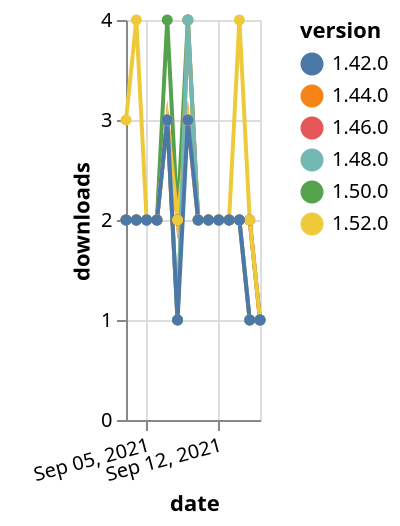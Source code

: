 {"$schema": "https://vega.github.io/schema/vega-lite/v5.json", "description": "A simple bar chart with embedded data.", "data": {"values": [{"date": "2021-09-03", "total": 703, "delta": 2, "version": "1.50.0"}, {"date": "2021-09-04", "total": 705, "delta": 2, "version": "1.50.0"}, {"date": "2021-09-05", "total": 707, "delta": 2, "version": "1.50.0"}, {"date": "2021-09-06", "total": 709, "delta": 2, "version": "1.50.0"}, {"date": "2021-09-07", "total": 713, "delta": 4, "version": "1.50.0"}, {"date": "2021-09-08", "total": 715, "delta": 2, "version": "1.50.0"}, {"date": "2021-09-09", "total": 719, "delta": 4, "version": "1.50.0"}, {"date": "2021-09-10", "total": 721, "delta": 2, "version": "1.50.0"}, {"date": "2021-09-11", "total": 723, "delta": 2, "version": "1.50.0"}, {"date": "2021-09-12", "total": 725, "delta": 2, "version": "1.50.0"}, {"date": "2021-09-13", "total": 727, "delta": 2, "version": "1.50.0"}, {"date": "2021-09-14", "total": 729, "delta": 2, "version": "1.50.0"}, {"date": "2021-09-15", "total": 731, "delta": 2, "version": "1.50.0"}, {"date": "2021-09-16", "total": 732, "delta": 1, "version": "1.50.0"}, {"date": "2021-09-03", "total": 1640, "delta": 2, "version": "1.44.0"}, {"date": "2021-09-04", "total": 1642, "delta": 2, "version": "1.44.0"}, {"date": "2021-09-05", "total": 1644, "delta": 2, "version": "1.44.0"}, {"date": "2021-09-06", "total": 1646, "delta": 2, "version": "1.44.0"}, {"date": "2021-09-07", "total": 1649, "delta": 3, "version": "1.44.0"}, {"date": "2021-09-08", "total": 1650, "delta": 1, "version": "1.44.0"}, {"date": "2021-09-09", "total": 1654, "delta": 4, "version": "1.44.0"}, {"date": "2021-09-10", "total": 1656, "delta": 2, "version": "1.44.0"}, {"date": "2021-09-11", "total": 1658, "delta": 2, "version": "1.44.0"}, {"date": "2021-09-12", "total": 1660, "delta": 2, "version": "1.44.0"}, {"date": "2021-09-13", "total": 1662, "delta": 2, "version": "1.44.0"}, {"date": "2021-09-14", "total": 1664, "delta": 2, "version": "1.44.0"}, {"date": "2021-09-15", "total": 1665, "delta": 1, "version": "1.44.0"}, {"date": "2021-09-16", "total": 1666, "delta": 1, "version": "1.44.0"}, {"date": "2021-09-03", "total": 1464, "delta": 2, "version": "1.46.0"}, {"date": "2021-09-04", "total": 1466, "delta": 2, "version": "1.46.0"}, {"date": "2021-09-05", "total": 1468, "delta": 2, "version": "1.46.0"}, {"date": "2021-09-06", "total": 1470, "delta": 2, "version": "1.46.0"}, {"date": "2021-09-07", "total": 1473, "delta": 3, "version": "1.46.0"}, {"date": "2021-09-08", "total": 1475, "delta": 2, "version": "1.46.0"}, {"date": "2021-09-09", "total": 1478, "delta": 3, "version": "1.46.0"}, {"date": "2021-09-10", "total": 1480, "delta": 2, "version": "1.46.0"}, {"date": "2021-09-11", "total": 1482, "delta": 2, "version": "1.46.0"}, {"date": "2021-09-12", "total": 1484, "delta": 2, "version": "1.46.0"}, {"date": "2021-09-13", "total": 1486, "delta": 2, "version": "1.46.0"}, {"date": "2021-09-14", "total": 1488, "delta": 2, "version": "1.46.0"}, {"date": "2021-09-15", "total": 1490, "delta": 2, "version": "1.46.0"}, {"date": "2021-09-16", "total": 1491, "delta": 1, "version": "1.46.0"}, {"date": "2021-09-03", "total": 226, "delta": 3, "version": "1.52.0"}, {"date": "2021-09-04", "total": 230, "delta": 4, "version": "1.52.0"}, {"date": "2021-09-05", "total": 232, "delta": 2, "version": "1.52.0"}, {"date": "2021-09-06", "total": 234, "delta": 2, "version": "1.52.0"}, {"date": "2021-09-07", "total": 237, "delta": 3, "version": "1.52.0"}, {"date": "2021-09-08", "total": 239, "delta": 2, "version": "1.52.0"}, {"date": "2021-09-09", "total": 242, "delta": 3, "version": "1.52.0"}, {"date": "2021-09-10", "total": 244, "delta": 2, "version": "1.52.0"}, {"date": "2021-09-11", "total": 246, "delta": 2, "version": "1.52.0"}, {"date": "2021-09-12", "total": 248, "delta": 2, "version": "1.52.0"}, {"date": "2021-09-13", "total": 250, "delta": 2, "version": "1.52.0"}, {"date": "2021-09-14", "total": 254, "delta": 4, "version": "1.52.0"}, {"date": "2021-09-15", "total": 256, "delta": 2, "version": "1.52.0"}, {"date": "2021-09-16", "total": 257, "delta": 1, "version": "1.52.0"}, {"date": "2021-09-03", "total": 1011, "delta": 2, "version": "1.48.0"}, {"date": "2021-09-04", "total": 1013, "delta": 2, "version": "1.48.0"}, {"date": "2021-09-05", "total": 1015, "delta": 2, "version": "1.48.0"}, {"date": "2021-09-06", "total": 1017, "delta": 2, "version": "1.48.0"}, {"date": "2021-09-07", "total": 1020, "delta": 3, "version": "1.48.0"}, {"date": "2021-09-08", "total": 1021, "delta": 1, "version": "1.48.0"}, {"date": "2021-09-09", "total": 1025, "delta": 4, "version": "1.48.0"}, {"date": "2021-09-10", "total": 1027, "delta": 2, "version": "1.48.0"}, {"date": "2021-09-11", "total": 1029, "delta": 2, "version": "1.48.0"}, {"date": "2021-09-12", "total": 1031, "delta": 2, "version": "1.48.0"}, {"date": "2021-09-13", "total": 1033, "delta": 2, "version": "1.48.0"}, {"date": "2021-09-14", "total": 1035, "delta": 2, "version": "1.48.0"}, {"date": "2021-09-15", "total": 1036, "delta": 1, "version": "1.48.0"}, {"date": "2021-09-16", "total": 1037, "delta": 1, "version": "1.48.0"}, {"date": "2021-09-03", "total": 2029, "delta": 2, "version": "1.42.0"}, {"date": "2021-09-04", "total": 2031, "delta": 2, "version": "1.42.0"}, {"date": "2021-09-05", "total": 2033, "delta": 2, "version": "1.42.0"}, {"date": "2021-09-06", "total": 2035, "delta": 2, "version": "1.42.0"}, {"date": "2021-09-07", "total": 2038, "delta": 3, "version": "1.42.0"}, {"date": "2021-09-08", "total": 2039, "delta": 1, "version": "1.42.0"}, {"date": "2021-09-09", "total": 2042, "delta": 3, "version": "1.42.0"}, {"date": "2021-09-10", "total": 2044, "delta": 2, "version": "1.42.0"}, {"date": "2021-09-11", "total": 2046, "delta": 2, "version": "1.42.0"}, {"date": "2021-09-12", "total": 2048, "delta": 2, "version": "1.42.0"}, {"date": "2021-09-13", "total": 2050, "delta": 2, "version": "1.42.0"}, {"date": "2021-09-14", "total": 2052, "delta": 2, "version": "1.42.0"}, {"date": "2021-09-15", "total": 2053, "delta": 1, "version": "1.42.0"}, {"date": "2021-09-16", "total": 2054, "delta": 1, "version": "1.42.0"}]}, "width": "container", "mark": {"type": "line", "point": {"filled": true}}, "encoding": {"x": {"field": "date", "type": "temporal", "timeUnit": "yearmonthdate", "title": "date", "axis": {"labelAngle": -15}}, "y": {"field": "delta", "type": "quantitative", "title": "downloads"}, "color": {"field": "version", "type": "nominal"}, "tooltip": {"field": "delta"}}}